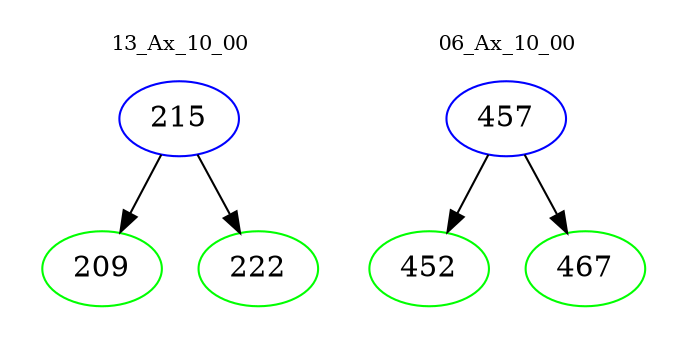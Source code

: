 digraph{
subgraph cluster_0 {
color = white
label = "13_Ax_10_00";
fontsize=10;
T0_215 [label="215", color="blue"]
T0_215 -> T0_209 [color="black"]
T0_209 [label="209", color="green"]
T0_215 -> T0_222 [color="black"]
T0_222 [label="222", color="green"]
}
subgraph cluster_1 {
color = white
label = "06_Ax_10_00";
fontsize=10;
T1_457 [label="457", color="blue"]
T1_457 -> T1_452 [color="black"]
T1_452 [label="452", color="green"]
T1_457 -> T1_467 [color="black"]
T1_467 [label="467", color="green"]
}
}
